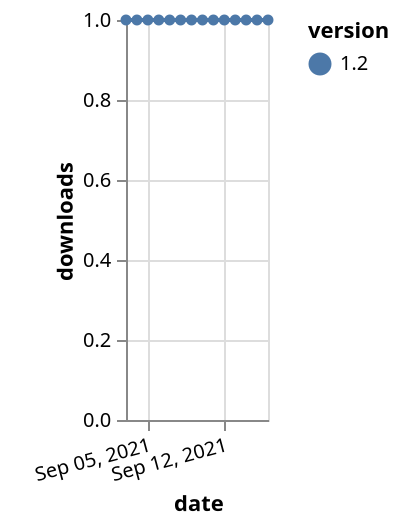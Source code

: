 {"$schema": "https://vega.github.io/schema/vega-lite/v5.json", "description": "A simple bar chart with embedded data.", "data": {"values": [{"date": "2021-09-03", "total": 172, "delta": 1, "version": "1.2"}, {"date": "2021-09-04", "total": 173, "delta": 1, "version": "1.2"}, {"date": "2021-09-05", "total": 174, "delta": 1, "version": "1.2"}, {"date": "2021-09-06", "total": 175, "delta": 1, "version": "1.2"}, {"date": "2021-09-07", "total": 176, "delta": 1, "version": "1.2"}, {"date": "2021-09-08", "total": 177, "delta": 1, "version": "1.2"}, {"date": "2021-09-09", "total": 178, "delta": 1, "version": "1.2"}, {"date": "2021-09-10", "total": 179, "delta": 1, "version": "1.2"}, {"date": "2021-09-11", "total": 180, "delta": 1, "version": "1.2"}, {"date": "2021-09-12", "total": 181, "delta": 1, "version": "1.2"}, {"date": "2021-09-13", "total": 182, "delta": 1, "version": "1.2"}, {"date": "2021-09-14", "total": 183, "delta": 1, "version": "1.2"}, {"date": "2021-09-15", "total": 184, "delta": 1, "version": "1.2"}, {"date": "2021-09-16", "total": 185, "delta": 1, "version": "1.2"}]}, "width": "container", "mark": {"type": "line", "point": {"filled": true}}, "encoding": {"x": {"field": "date", "type": "temporal", "timeUnit": "yearmonthdate", "title": "date", "axis": {"labelAngle": -15}}, "y": {"field": "delta", "type": "quantitative", "title": "downloads"}, "color": {"field": "version", "type": "nominal"}, "tooltip": {"field": "delta"}}}